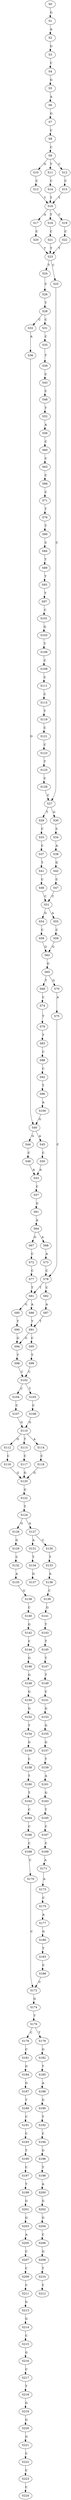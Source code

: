 strict digraph  {
	S0 -> S1 [ label = G ];
	S1 -> S2 [ label = A ];
	S2 -> S3 [ label = G ];
	S3 -> S4 [ label = C ];
	S4 -> S5 [ label = G ];
	S5 -> S6 [ label = A ];
	S6 -> S7 [ label = G ];
	S7 -> S8 [ label = C ];
	S8 -> S9 [ label = C ];
	S9 -> S10 [ label = G ];
	S9 -> S11 [ label = T ];
	S9 -> S12 [ label = C ];
	S10 -> S13 [ label = C ];
	S11 -> S14 [ label = C ];
	S12 -> S15 [ label = C ];
	S13 -> S16 [ label = T ];
	S14 -> S16 [ label = T ];
	S15 -> S16 [ label = T ];
	S16 -> S17 [ label = A ];
	S16 -> S18 [ label = T ];
	S16 -> S19 [ label = C ];
	S17 -> S20 [ label = C ];
	S18 -> S21 [ label = C ];
	S19 -> S22 [ label = C ];
	S20 -> S23 [ label = T ];
	S21 -> S23 [ label = T ];
	S22 -> S23 [ label = T ];
	S23 -> S24 [ label = T ];
	S23 -> S25 [ label = C ];
	S24 -> S26 [ label = C ];
	S25 -> S27 [ label = C ];
	S26 -> S28 [ label = T ];
	S27 -> S29 [ label = T ];
	S27 -> S30 [ label = G ];
	S28 -> S31 [ label = C ];
	S28 -> S32 [ label = C ];
	S29 -> S33 [ label = C ];
	S30 -> S34 [ label = C ];
	S31 -> S35 [ label = C ];
	S32 -> S36 [ label = A ];
	S33 -> S37 [ label = C ];
	S34 -> S38 [ label = A ];
	S35 -> S39 [ label = T ];
	S36 -> S40 [ label = G ];
	S37 -> S41 [ label = T ];
	S38 -> S42 [ label = G ];
	S39 -> S43 [ label = C ];
	S40 -> S44 [ label = G ];
	S40 -> S45 [ label = A ];
	S41 -> S46 [ label = C ];
	S42 -> S47 [ label = C ];
	S43 -> S48 [ label = C ];
	S44 -> S49 [ label = C ];
	S45 -> S50 [ label = C ];
	S46 -> S51 [ label = C ];
	S47 -> S51 [ label = C ];
	S48 -> S52 [ label = T ];
	S49 -> S53 [ label = A ];
	S50 -> S53 [ label = A ];
	S51 -> S54 [ label = G ];
	S51 -> S55 [ label = A ];
	S52 -> S56 [ label = A ];
	S53 -> S57 [ label = C ];
	S54 -> S58 [ label = C ];
	S55 -> S59 [ label = C ];
	S56 -> S60 [ label = C ];
	S57 -> S61 [ label = G ];
	S58 -> S62 [ label = G ];
	S59 -> S62 [ label = G ];
	S60 -> S63 [ label = C ];
	S61 -> S64 [ label = A ];
	S62 -> S65 [ label = G ];
	S63 -> S66 [ label = C ];
	S64 -> S67 [ label = G ];
	S64 -> S68 [ label = A ];
	S65 -> S69 [ label = T ];
	S65 -> S70 [ label = G ];
	S66 -> S71 [ label = C ];
	S67 -> S72 [ label = C ];
	S68 -> S73 [ label = A ];
	S69 -> S74 [ label = C ];
	S70 -> S75 [ label = A ];
	S71 -> S76 [ label = T ];
	S72 -> S77 [ label = C ];
	S73 -> S78 [ label = C ];
	S74 -> S79 [ label = T ];
	S75 -> S78 [ label = C ];
	S76 -> S80 [ label = T ];
	S77 -> S81 [ label = T ];
	S78 -> S82 [ label = C ];
	S78 -> S81 [ label = T ];
	S79 -> S83 [ label = T ];
	S80 -> S84 [ label = C ];
	S81 -> S85 [ label = G ];
	S81 -> S86 [ label = A ];
	S82 -> S87 [ label = A ];
	S83 -> S88 [ label = C ];
	S84 -> S89 [ label = T ];
	S85 -> S90 [ label = T ];
	S86 -> S91 [ label = T ];
	S87 -> S91 [ label = T ];
	S88 -> S92 [ label = C ];
	S89 -> S93 [ label = T ];
	S90 -> S94 [ label = G ];
	S91 -> S95 [ label = C ];
	S91 -> S94 [ label = G ];
	S92 -> S96 [ label = T ];
	S93 -> S97 [ label = T ];
	S94 -> S98 [ label = T ];
	S95 -> S99 [ label = T ];
	S96 -> S100 [ label = A ];
	S97 -> S101 [ label = C ];
	S98 -> S102 [ label = C ];
	S99 -> S102 [ label = C ];
	S100 -> S40 [ label = G ];
	S101 -> S103 [ label = G ];
	S102 -> S104 [ label = C ];
	S102 -> S105 [ label = T ];
	S103 -> S106 [ label = T ];
	S104 -> S107 [ label = C ];
	S105 -> S108 [ label = C ];
	S106 -> S109 [ label = C ];
	S107 -> S110 [ label = G ];
	S108 -> S110 [ label = G ];
	S109 -> S111 [ label = C ];
	S110 -> S112 [ label = G ];
	S110 -> S113 [ label = T ];
	S110 -> S114 [ label = A ];
	S111 -> S115 [ label = C ];
	S112 -> S116 [ label = C ];
	S113 -> S117 [ label = C ];
	S114 -> S118 [ label = C ];
	S115 -> S119 [ label = T ];
	S116 -> S120 [ label = G ];
	S117 -> S120 [ label = G ];
	S118 -> S120 [ label = G ];
	S119 -> S121 [ label = C ];
	S120 -> S122 [ label = G ];
	S121 -> S123 [ label = C ];
	S122 -> S124 [ label = T ];
	S123 -> S125 [ label = T ];
	S124 -> S126 [ label = G ];
	S124 -> S127 [ label = A ];
	S125 -> S128 [ label = C ];
	S126 -> S129 [ label = G ];
	S127 -> S130 [ label = C ];
	S127 -> S131 [ label = A ];
	S128 -> S27 [ label = C ];
	S129 -> S132 [ label = C ];
	S130 -> S133 [ label = T ];
	S131 -> S134 [ label = T ];
	S132 -> S135 [ label = A ];
	S133 -> S136 [ label = A ];
	S134 -> S137 [ label = G ];
	S135 -> S138 [ label = G ];
	S136 -> S139 [ label = C ];
	S138 -> S140 [ label = C ];
	S139 -> S141 [ label = G ];
	S140 -> S142 [ label = G ];
	S141 -> S143 [ label = T ];
	S142 -> S144 [ label = C ];
	S143 -> S145 [ label = T ];
	S144 -> S146 [ label = G ];
	S145 -> S147 [ label = T ];
	S146 -> S148 [ label = G ];
	S147 -> S149 [ label = T ];
	S148 -> S150 [ label = G ];
	S149 -> S151 [ label = C ];
	S150 -> S152 [ label = G ];
	S151 -> S153 [ label = G ];
	S152 -> S154 [ label = T ];
	S153 -> S155 [ label = G ];
	S154 -> S156 [ label = G ];
	S155 -> S157 [ label = G ];
	S156 -> S158 [ label = C ];
	S157 -> S159 [ label = T ];
	S158 -> S160 [ label = T ];
	S159 -> S161 [ label = A ];
	S160 -> S162 [ label = T ];
	S161 -> S163 [ label = G ];
	S162 -> S164 [ label = C ];
	S163 -> S165 [ label = T ];
	S164 -> S166 [ label = C ];
	S165 -> S167 [ label = C ];
	S166 -> S168 [ label = C ];
	S167 -> S169 [ label = C ];
	S168 -> S170 [ label = C ];
	S169 -> S171 [ label = A ];
	S170 -> S172 [ label = C ];
	S171 -> S173 [ label = A ];
	S172 -> S174 [ label = G ];
	S173 -> S175 [ label = C ];
	S174 -> S176 [ label = T ];
	S175 -> S177 [ label = A ];
	S176 -> S178 [ label = C ];
	S176 -> S179 [ label = T ];
	S177 -> S180 [ label = G ];
	S178 -> S181 [ label = C ];
	S179 -> S182 [ label = G ];
	S180 -> S183 [ label = T ];
	S181 -> S184 [ label = G ];
	S182 -> S185 [ label = T ];
	S183 -> S186 [ label = C ];
	S184 -> S187 [ label = G ];
	S185 -> S188 [ label = A ];
	S186 -> S172 [ label = C ];
	S187 -> S189 [ label = T ];
	S188 -> S190 [ label = G ];
	S189 -> S191 [ label = C ];
	S190 -> S192 [ label = T ];
	S191 -> S193 [ label = C ];
	S192 -> S194 [ label = C ];
	S193 -> S195 [ label = T ];
	S194 -> S196 [ label = G ];
	S195 -> S197 [ label = C ];
	S196 -> S198 [ label = T ];
	S197 -> S199 [ label = T ];
	S198 -> S200 [ label = A ];
	S199 -> S201 [ label = G ];
	S200 -> S202 [ label = G ];
	S201 -> S203 [ label = G ];
	S202 -> S204 [ label = G ];
	S203 -> S205 [ label = A ];
	S204 -> S206 [ label = C ];
	S205 -> S207 [ label = C ];
	S206 -> S208 [ label = G ];
	S207 -> S209 [ label = C ];
	S208 -> S210 [ label = T ];
	S209 -> S211 [ label = C ];
	S210 -> S212 [ label = C ];
	S211 -> S213 [ label = G ];
	S213 -> S214 [ label = G ];
	S214 -> S215 [ label = C ];
	S215 -> S216 [ label = G ];
	S216 -> S217 [ label = C ];
	S217 -> S218 [ label = T ];
	S218 -> S219 [ label = G ];
	S219 -> S220 [ label = G ];
	S220 -> S221 [ label = G ];
	S221 -> S222 [ label = C ];
	S222 -> S223 [ label = C ];
	S223 -> S224 [ label = C ];
}
